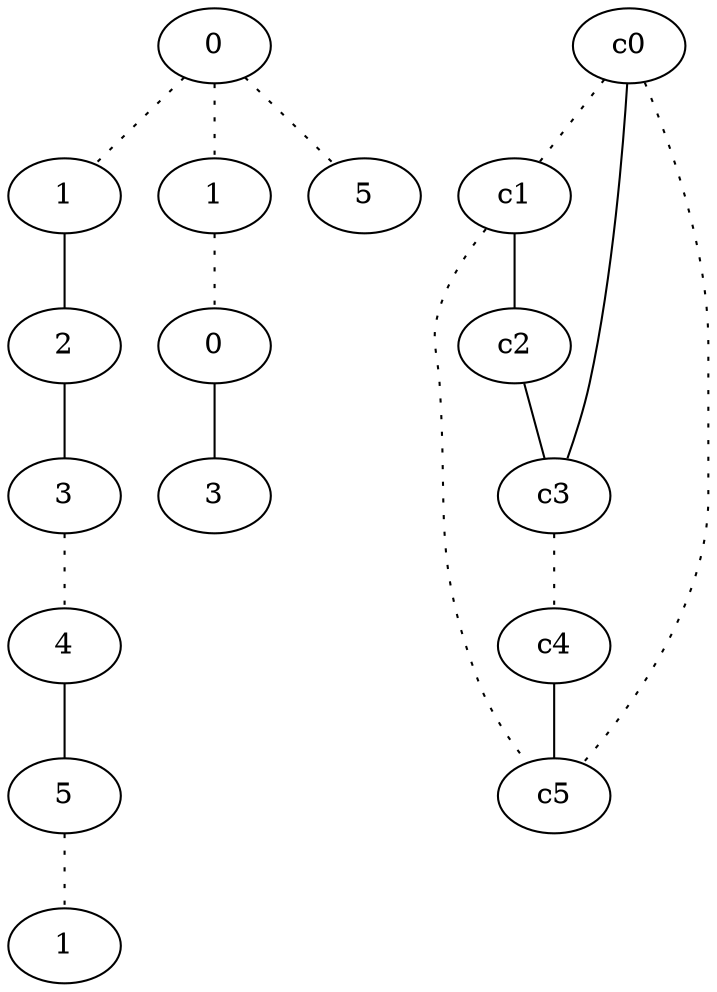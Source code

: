 graph {
a0[label=0];
a1[label=1];
a2[label=2];
a3[label=3];
a4[label=4];
a5[label=5];
a6[label=1];
a7[label=1];
a8[label=0];
a9[label=3];
a10[label=5];
a0 -- a1 [style=dotted];
a0 -- a7 [style=dotted];
a0 -- a10 [style=dotted];
a1 -- a2;
a2 -- a3;
a3 -- a4 [style=dotted];
a4 -- a5;
a5 -- a6 [style=dotted];
a7 -- a8 [style=dotted];
a8 -- a9;
c0 -- c1 [style=dotted];
c0 -- c3;
c0 -- c5 [style=dotted];
c1 -- c2;
c1 -- c5 [style=dotted];
c2 -- c3;
c3 -- c4 [style=dotted];
c4 -- c5;
}
